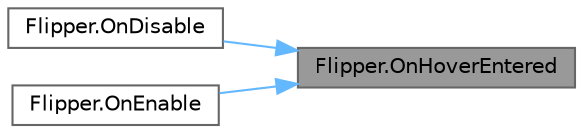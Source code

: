 digraph "Flipper.OnHoverEntered"
{
 // LATEX_PDF_SIZE
  bgcolor="transparent";
  edge [fontname=Helvetica,fontsize=10,labelfontname=Helvetica,labelfontsize=10];
  node [fontname=Helvetica,fontsize=10,shape=box,height=0.2,width=0.4];
  rankdir="RL";
  Node1 [id="Node000001",label="Flipper.OnHoverEntered",height=0.2,width=0.4,color="gray40", fillcolor="grey60", style="filled", fontcolor="black",tooltip="This method is called when the XR interactor looks at the object, i.e."];
  Node1 -> Node2 [id="edge1_Node000001_Node000002",dir="back",color="steelblue1",style="solid",tooltip=" "];
  Node2 [id="Node000002",label="Flipper.OnDisable",height=0.2,width=0.4,color="grey40", fillcolor="white", style="filled",URL="$class_flipper.html#a43276dadb741c43e0ef6545dd9c4ff4b",tooltip="This method is called when the object is disabled and removes event listeners for the selectEntered a..."];
  Node1 -> Node3 [id="edge2_Node000001_Node000003",dir="back",color="steelblue1",style="solid",tooltip=" "];
  Node3 [id="Node000003",label="Flipper.OnEnable",height=0.2,width=0.4,color="grey40", fillcolor="white", style="filled",URL="$class_flipper.html#a89077822a424c58aa59217c4d61044b0",tooltip="This method is called when the object is enabled and adds event listeners for the selectEntered and s..."];
}
